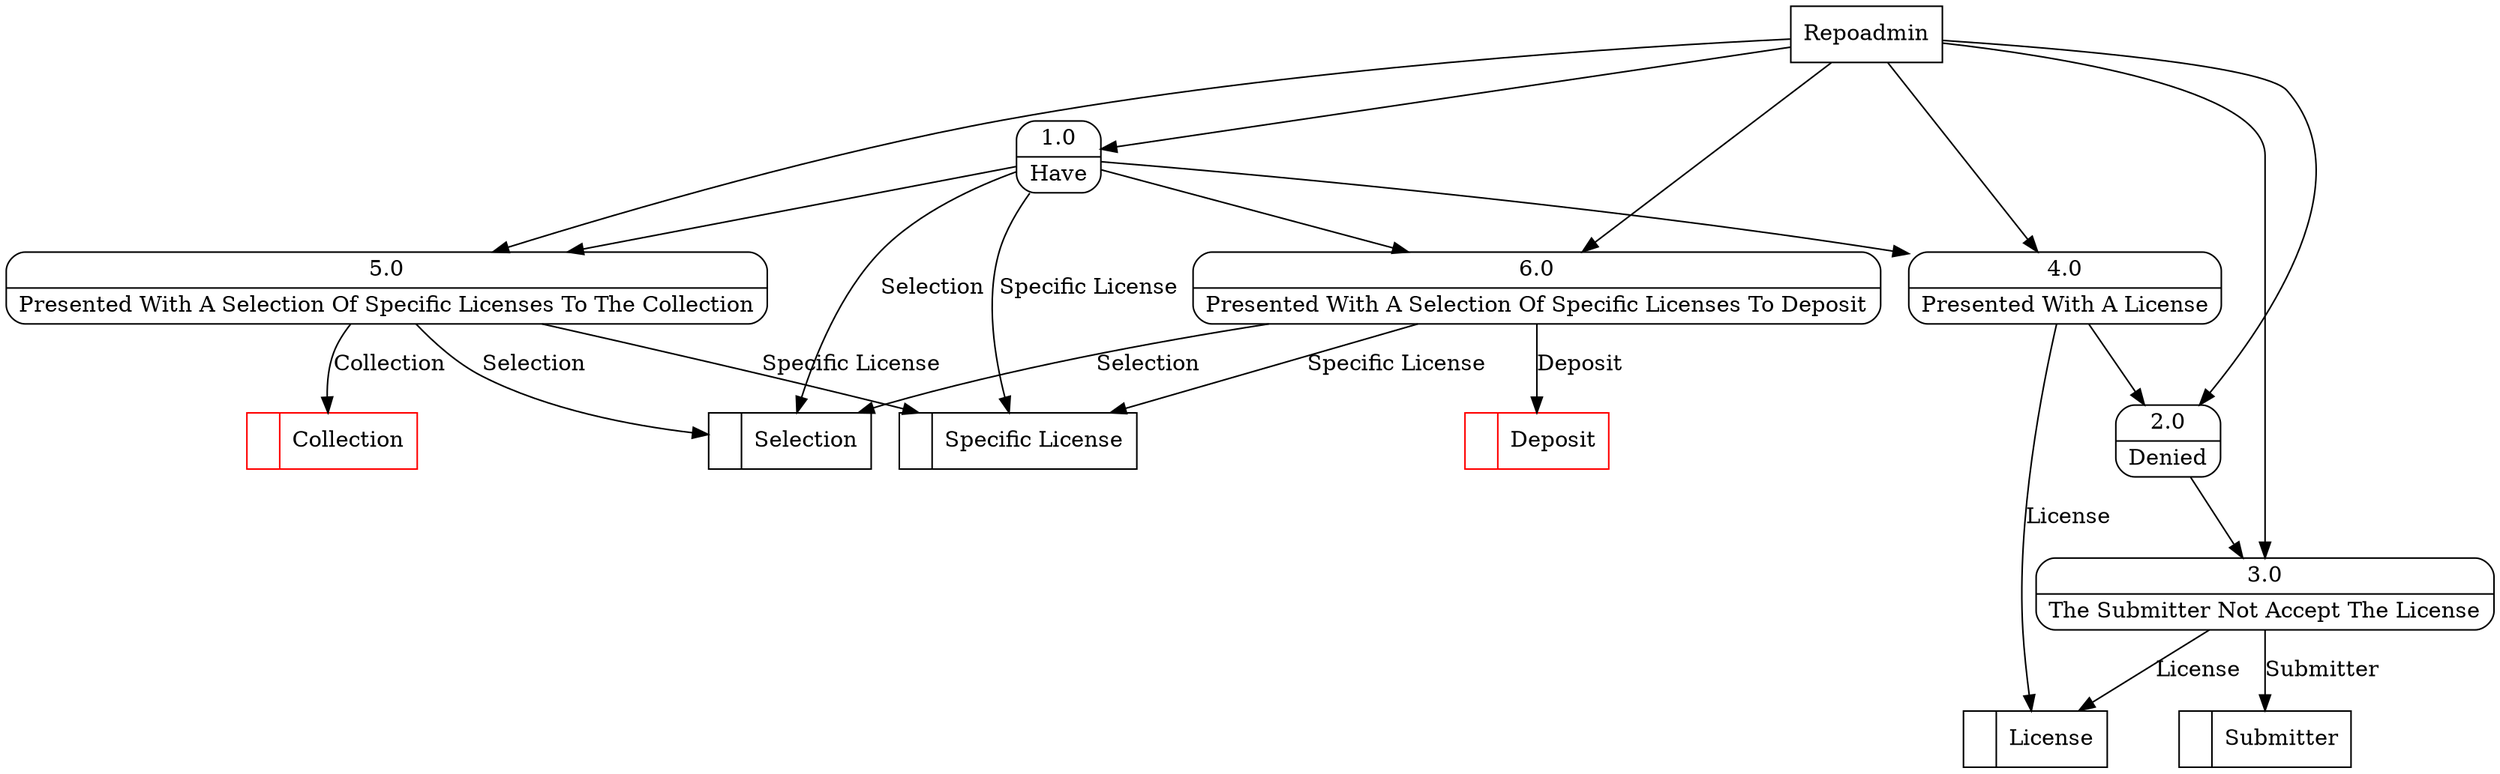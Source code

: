 digraph dfd2{ 
node[shape=record]
200 [label="<f0>  |<f1> Collection " color=red];
201 [label="<f0>  |<f1> Submitter " ];
202 [label="<f0>  |<f1> License " ];
203 [label="<f0>  |<f1> Selection " ];
204 [label="<f0>  |<f1> Deposit " color=red];
205 [label="<f0>  |<f1> Specific License " ];
206 [label="Repoadmin" shape=box];
207 [label="{<f0> 1.0|<f1> Have }" shape=Mrecord];
208 [label="{<f0> 2.0|<f1> Denied }" shape=Mrecord];
209 [label="{<f0> 3.0|<f1> The Submitter Not Accept The License }" shape=Mrecord];
210 [label="{<f0> 4.0|<f1> Presented With A License }" shape=Mrecord];
211 [label="{<f0> 5.0|<f1> Presented With A Selection Of Specific Licenses To The Collection }" shape=Mrecord];
212 [label="{<f0> 6.0|<f1> Presented With A Selection Of Specific Licenses To Deposit }" shape=Mrecord];
206 -> 207
206 -> 208
206 -> 209
206 -> 210
206 -> 211
206 -> 212
207 -> 210
207 -> 211
207 -> 212
207 -> 205 [label="Specific License"]
207 -> 203 [label="Selection"]
208 -> 209
209 -> 201 [label="Submitter"]
209 -> 202 [label="License"]
210 -> 208
210 -> 202 [label="License"]
211 -> 203 [label="Selection"]
211 -> 205 [label="Specific License"]
211 -> 200 [label="Collection"]
212 -> 204 [label="Deposit"]
212 -> 205 [label="Specific License"]
212 -> 203 [label="Selection"]
}